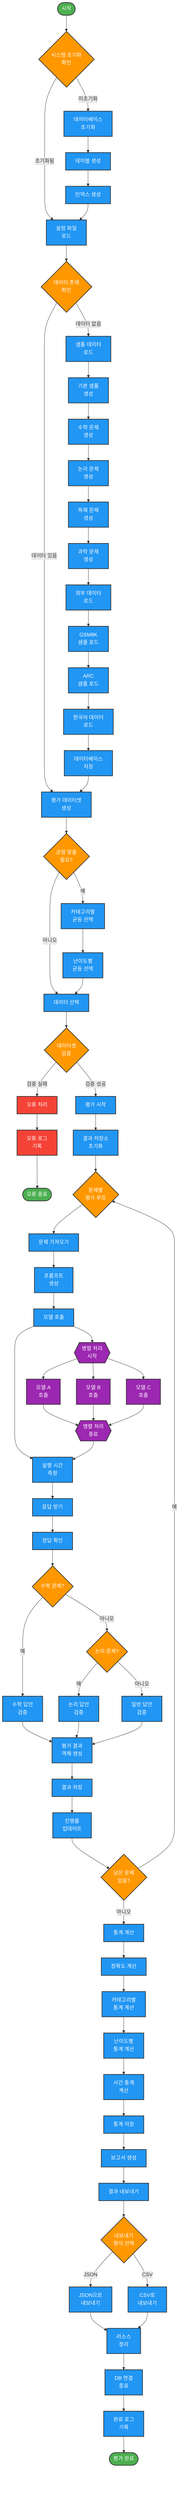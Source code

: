 flowchart TD
    START([시작]) --> INIT_CHECK{시스템 초기화<br/>확인}
    
    INIT_CHECK -->|미초기화| SETUP_DB[데이터베이스<br/>초기화]
    INIT_CHECK -->|초기화됨| LOAD_CONFIG[설정 파일<br/>로드]
    
    SETUP_DB --> CREATE_TABLES[테이블 생성]
    CREATE_TABLES --> CREATE_INDEXES[인덱스 생성]
    CREATE_INDEXES --> LOAD_CONFIG
    
    LOAD_CONFIG --> CHECK_DATA{데이터 존재<br/>확인}
    
    CHECK_DATA -->|데이터 없음| LOAD_SAMPLE[샘플 데이터<br/>로드]
    CHECK_DATA -->|데이터 있음| CREATE_EVAL_SET[평가 데이터셋<br/>생성]
    
    LOAD_SAMPLE --> GENERATE_BASIC[기본 샘플<br/>생성]
    GENERATE_BASIC --> GENERATE_MATH[수학 문제<br/>생성]
    GENERATE_MATH --> GENERATE_LOGIC[논리 문제<br/>생성]
    GENERATE_LOGIC --> GENERATE_RC[독해 문제<br/>생성]
    GENERATE_RC --> GENERATE_SCIENCE[과학 문제<br/>생성]
    GENERATE_SCIENCE --> LOAD_EXTERNAL[외부 데이터<br/>로드]
    
    LOAD_EXTERNAL --> LOAD_GSM8K[GSM8K<br/>샘플 로드]
    LOAD_GSM8K --> LOAD_ARC[ARC<br/>샘플 로드]
    LOAD_ARC --> LOAD_KOREAN[한국어 데이터<br/>로드]
    LOAD_KOREAN --> SAVE_TO_DB[데이터베이스<br/>저장]
    
    SAVE_TO_DB --> CREATE_EVAL_SET
    
    CREATE_EVAL_SET --> BALANCE_CHECK{균형 맞춤<br/>필요?}
    BALANCE_CHECK -->|예| BALANCE_CATEGORY[카테고리별<br/>균등 선택]
    BALANCE_CHECK -->|아니오| SELECT_DATA[데이터 선택]
    
    BALANCE_CATEGORY --> BALANCE_DIFFICULTY[난이도별<br/>균등 선택]
    BALANCE_DIFFICULTY --> SELECT_DATA
    
    SELECT_DATA --> VALIDATE_SET{데이터셋<br/>검증}
    VALIDATE_SET -->|검증 실패| ERROR_HANDLING[오류 처리]
    VALIDATE_SET -->|검증 성공| START_EVAL[평가 시작]
    
    ERROR_HANDLING --> LOG_ERROR[오류 로그<br/>기록]
    LOG_ERROR --> END_ERROR([오류 종료])
    
    START_EVAL --> INIT_RESULTS[결과 저장소<br/>초기화]
    INIT_RESULTS --> EVAL_LOOP{문제별<br/>평가 루프}
    
    EVAL_LOOP --> GET_PROBLEM[문제 가져오기]
    GET_PROBLEM --> CREATE_PROMPT[프롬프트<br/>생성]
    CREATE_PROMPT --> CALL_MODEL[모델 호출]
    
    CALL_MODEL --> MEASURE_TIME[실행 시간<br/>측정]
    MEASURE_TIME --> GET_RESPONSE[응답 받기]
    GET_RESPONSE --> CHECK_ANSWER[정답 확인]
    
    CHECK_ANSWER --> MATH_CHECK{수학 문제?}
    MATH_CHECK -->|예| MATH_VALIDATION[수학 답안<br/>검증]
    MATH_CHECK -->|아니오| LOGIC_CHECK{논리 문제?}
    
    LOGIC_CHECK -->|예| LOGIC_VALIDATION[논리 답안<br/>검증]
    LOGIC_CHECK -->|아니오| GENERAL_VALIDATION[일반 답안<br/>검증]
    
    MATH_VALIDATION --> CREATE_RESULT[평가 결과<br/>객체 생성]
    LOGIC_VALIDATION --> CREATE_RESULT
    GENERAL_VALIDATION --> CREATE_RESULT
    
    CREATE_RESULT --> SAVE_RESULT[결과 저장]
    SAVE_RESULT --> UPDATE_PROGRESS[진행률<br/>업데이트]
    UPDATE_PROGRESS --> MORE_PROBLEMS{남은 문제<br/>있음?}
    
    MORE_PROBLEMS -->|예| EVAL_LOOP
    MORE_PROBLEMS -->|아니오| CALC_STATS[통계 계산]
    
    CALC_STATS --> CALC_ACCURACY[정확도 계산]
    CALC_ACCURACY --> CALC_CATEGORY_STATS[카테고리별<br/>통계 계산]
    CALC_CATEGORY_STATS --> CALC_DIFFICULTY_STATS[난이도별<br/>통계 계산]
    CALC_DIFFICULTY_STATS --> CALC_TIME_STATS[시간 통계<br/>계산]
    
    CALC_TIME_STATS --> SAVE_STATS[통계 저장]
    SAVE_STATS --> GENERATE_REPORT[보고서 생성]
    GENERATE_REPORT --> EXPORT_RESULTS[결과 내보내기]
    
    EXPORT_RESULTS --> EXPORT_FORMAT{내보내기<br/>형식 선택}
    EXPORT_FORMAT -->|JSON| EXPORT_JSON[JSON으로<br/>내보내기]
    EXPORT_FORMAT -->|CSV| EXPORT_CSV[CSV로<br/>내보내기]
    
    EXPORT_JSON --> CLEANUP[리소스<br/>정리]
    EXPORT_CSV --> CLEANUP
    
    CLEANUP --> CLOSE_DB[DB 연결<br/>종료]
    CLOSE_DB --> LOG_COMPLETION[완료 로그<br/>기록]
    LOG_COMPLETION --> END([평가 완료])

    %% 병렬 처리 브랜치
    CALL_MODEL --> PARALLEL_START{{병렬 처리<br/>시작}}
    PARALLEL_START --> MODEL_A[모델 A<br/>호출]
    PARALLEL_START --> MODEL_B[모델 B<br/>호출]
    PARALLEL_START --> MODEL_C[모델 C<br/>호출]
    
    MODEL_A --> PARALLEL_END{{병렬 처리<br/>종료}}
    MODEL_B --> PARALLEL_END
    MODEL_C --> PARALLEL_END
    
    PARALLEL_END --> MEASURE_TIME

    %% 스타일링
    classDef startEnd fill:#4caf50,stroke:#333,stroke-width:2px,color:#fff
    classDef process fill:#2196f3,stroke:#333,stroke-width:2px,color:#fff
    classDef decision fill:#ff9800,stroke:#333,stroke-width:2px,color:#fff
    classDef error fill:#f44336,stroke:#333,stroke-width:2px,color:#fff
    classDef parallel fill:#9c27b0,stroke:#333,stroke-width:2px,color:#fff

    class START,END,END_ERROR startEnd
    class SETUP_DB,CREATE_TABLES,CREATE_INDEXES,LOAD_CONFIG,LOAD_SAMPLE,GENERATE_BASIC,GENERATE_MATH,GENERATE_LOGIC,GENERATE_RC,GENERATE_SCIENCE,LOAD_EXTERNAL,LOAD_GSM8K,LOAD_ARC,LOAD_KOREAN,SAVE_TO_DB,CREATE_EVAL_SET,BALANCE_CATEGORY,BALANCE_DIFFICULTY,SELECT_DATA,START_EVAL,INIT_RESULTS,GET_PROBLEM,CREATE_PROMPT,CALL_MODEL,MEASURE_TIME,GET_RESPONSE,CHECK_ANSWER,MATH_VALIDATION,LOGIC_VALIDATION,GENERAL_VALIDATION,CREATE_RESULT,SAVE_RESULT,UPDATE_PROGRESS,CALC_STATS,CALC_ACCURACY,CALC_CATEGORY_STATS,CALC_DIFFICULTY_STATS,CALC_TIME_STATS,SAVE_STATS,GENERATE_REPORT,EXPORT_RESULTS,EXPORT_JSON,EXPORT_CSV,CLEANUP,CLOSE_DB,LOG_COMPLETION process
    class INIT_CHECK,CHECK_DATA,BALANCE_CHECK,VALIDATE_SET,EVAL_LOOP,MATH_CHECK,LOGIC_CHECK,MORE_PROBLEMS,EXPORT_FORMAT decision
    class ERROR_HANDLING,LOG_ERROR error
    class PARALLEL_START,PARALLEL_END,MODEL_A,MODEL_B,MODEL_C parallel